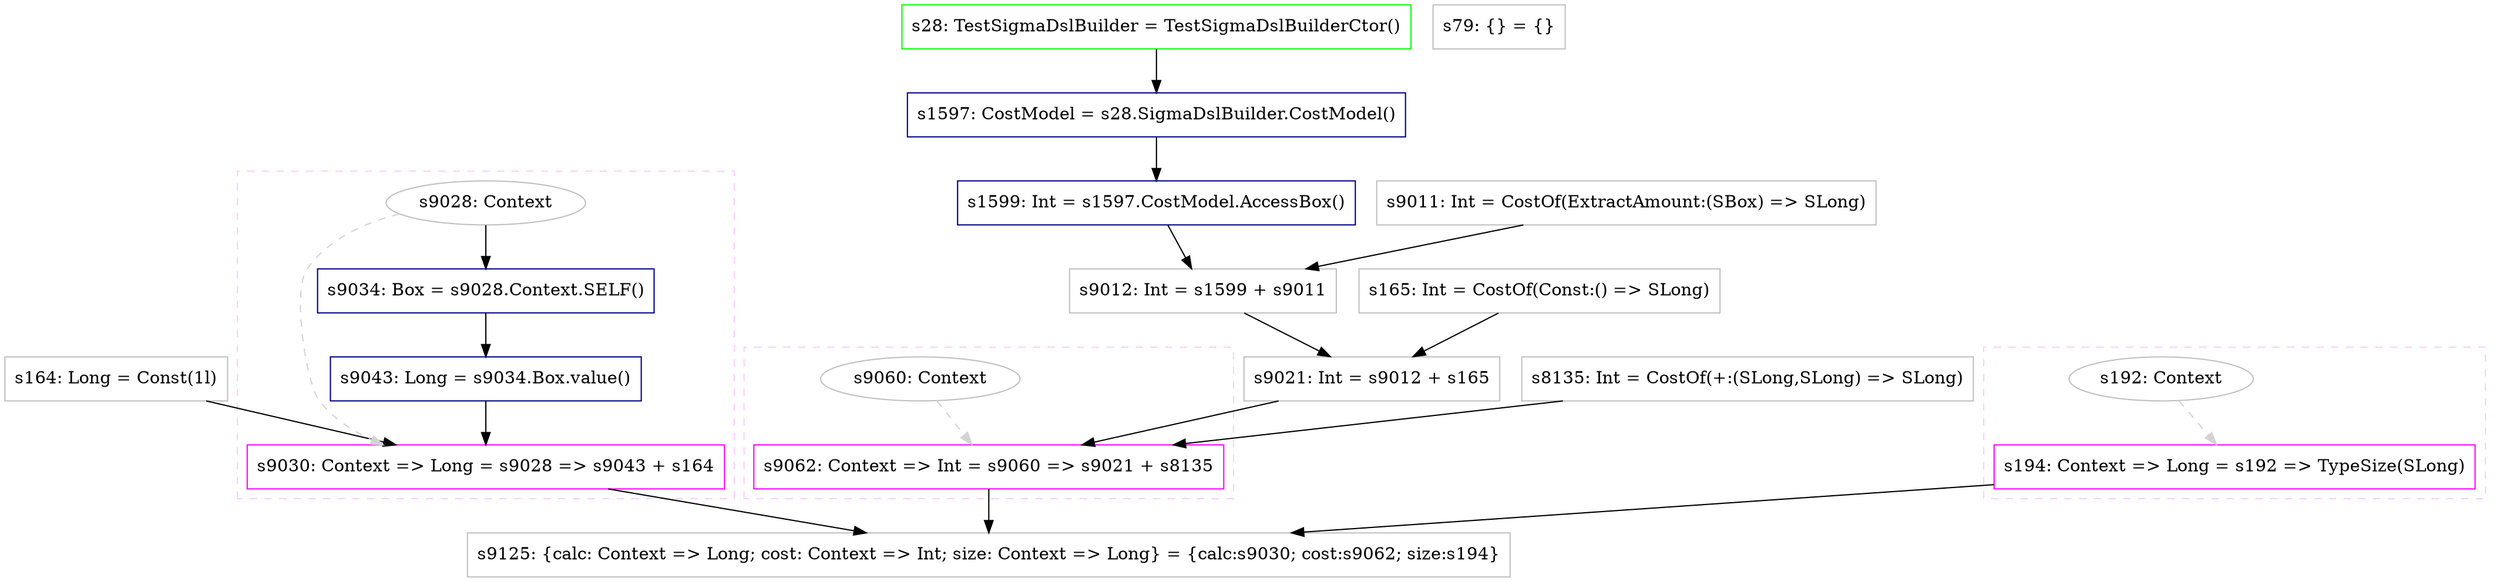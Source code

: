 digraph "value" {
concentrate=true
node [style=filled, fillcolor=orangered]

"s164" [
label="s164: Long = Const(1l)"
shape=box, color=gray, tooltip="s164:Long", style=filled, fillcolor=white
]
subgraph cluster_s9030 {
style=dashed; color="#FFCCFF"
"s9028" [
label="s9028: Context"
shape=oval, color=gray, tooltip="s9028:Context", style=filled, fillcolor=white
]
"s9030" [
label="s9030: Context => Long = s9028 => s9043 + s164"
shape=box, color=magenta, tooltip="s9030:Context => Long", style=filled, fillcolor=white
]
{rank=source; s9028}
"s9034" [
label="s9034: Box = s9028.Context.SELF()"
shape=box, color=darkblue, tooltip="s9034:Box", style=filled, fillcolor=white
]
"s9043" [
label="s9043: Long = s9034.Box.value()"
shape=box, color=darkblue, tooltip="s9043:Long", style=filled, fillcolor=white
]
{rank=sink; s9030}
}
"s28" [
label="s28: TestSigmaDslBuilder = TestSigmaDslBuilderCtor()"
shape=box, color=green, tooltip="s28:TestSigmaDslBuilder", style=filled, fillcolor=white
]
"s1597" [
label="s1597: CostModel = s28.SigmaDslBuilder.CostModel()"
shape=box, color=darkblue, tooltip="s1597:CostModel", style=filled, fillcolor=white
]
"s1599" [
label="s1599: Int = s1597.CostModel.AccessBox()"
shape=box, color=darkblue, tooltip="s1599:Int", style=filled, fillcolor=white
]
"s9011" [
label="s9011: Int = CostOf(ExtractAmount:(SBox) => SLong)"
shape=box, color=gray, tooltip="s9011:Int", style=filled, fillcolor=white
]
"s9012" [
label="s9012: Int = s1599 + s9011"
shape=box, color=gray, tooltip="s9012:Int", style=filled, fillcolor=white
]
"s165" [
label="s165: Int = CostOf(Const:() => SLong)"
shape=box, color=gray, tooltip="s165:Int", style=filled, fillcolor=white
]
"s9021" [
label="s9021: Int = s9012 + s165"
shape=box, color=gray, tooltip="s9021:Int", style=filled, fillcolor=white
]
"s8135" [
label="s8135: Int = CostOf(+:(SLong,SLong) => SLong)"
shape=box, color=gray, tooltip="s8135:Int", style=filled, fillcolor=white
]
subgraph cluster_s9062 {
style=dashed; color="#FFCCFF"
"s9060" [
label="s9060: Context"
shape=oval, color=gray, tooltip="s9060:Context", style=filled, fillcolor=white
]
"s9062" [
label="s9062: Context => Int = s9060 => s9021 + s8135"
shape=box, color=magenta, tooltip="s9062:Context => Int", style=filled, fillcolor=white
]
{rank=source; s9060}
{rank=sink; s9062}
}
subgraph cluster_s194 {
style=dashed; color="#FFCCFF"
"s192" [
label="s192: Context"
shape=oval, color=gray, tooltip="s192:Context", style=filled, fillcolor=white
]
"s194" [
label="s194: Context => Long = s192 => TypeSize(SLong)"
shape=box, color=magenta, tooltip="s194:Context => Long", style=filled, fillcolor=white
]
{rank=source; s192}
{rank=sink; s194}
}
"s9125" [
label="s9125: {calc: Context => Long; cost: Context => Int; size: Context => Long} = {calc:s9030; cost:s9062; size:s194}"
shape=box, color=gray, tooltip="s9125:{calc: Context => Long; cost: Context => Int; size: Context => Long}", style=filled, fillcolor=white
]
"s79" [
label="s79: {} = {}"
shape=box, color=gray, tooltip="s79:{}", style=filled, fillcolor=white
]
"s9034" -> "s9043" [style=solid]
"s1599" -> "s9012" [style=solid]
"s9011" -> "s9012" [style=solid]
"s1597" -> "s1599" [style=solid]
"s9012" -> "s9021" [style=solid]
"s165" -> "s9021" [style=solid]
"s9060" -> "s9062" [style=dashed, color=lightgray, weight=0]
"s9021" -> "s9062" [style=solid]
"s8135" -> "s9062" [style=solid]
"s9030" -> "s9125" [style=solid]
"s9062" -> "s9125" [style=solid]
"s194" -> "s9125" [style=solid]
"s9028" -> "s9030" [style=dashed, color=lightgray, weight=0]
"s9043" -> "s9030" [style=solid]
"s164" -> "s9030" [style=solid]
"s192" -> "s194" [style=dashed, color=lightgray, weight=0]
"s9028" -> "s9034" [style=solid]
"s28" -> "s1597" [style=solid]
}
